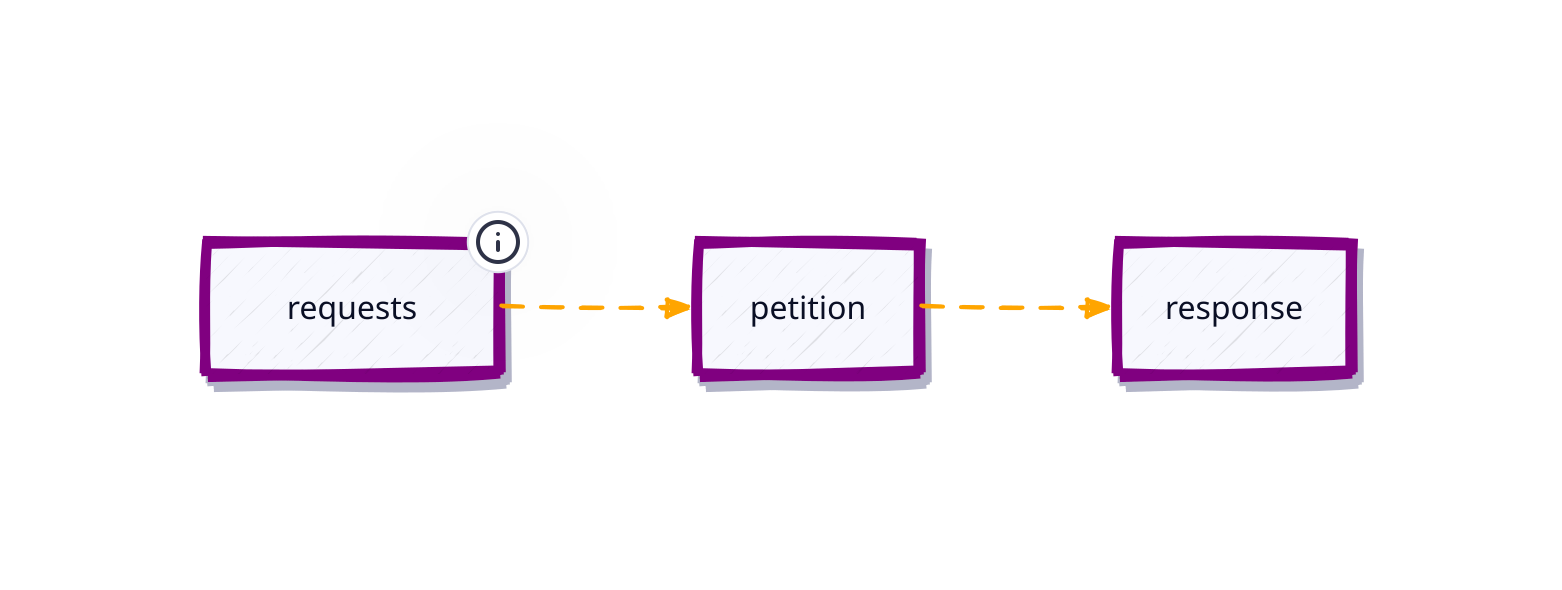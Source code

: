direction: right

style: {
  fill: transparent
}

vars: {
  d2-config: {
    sketch: true
  }
}
requests: {
  style: {
    stroke: purple
    stroke-width: 5
    shadow: true
  }
  tooltip: Request from serve
}
petition: {
  style: {
    stroke: purple
    stroke-width: 5
    shadow: true
  }
}

response: {
  style: {
    stroke: purple
    stroke-width: 5
    shadow: true
  }
}

requests -> petition -> response: {
  style.animated: true
  style.stroke: orange
}
